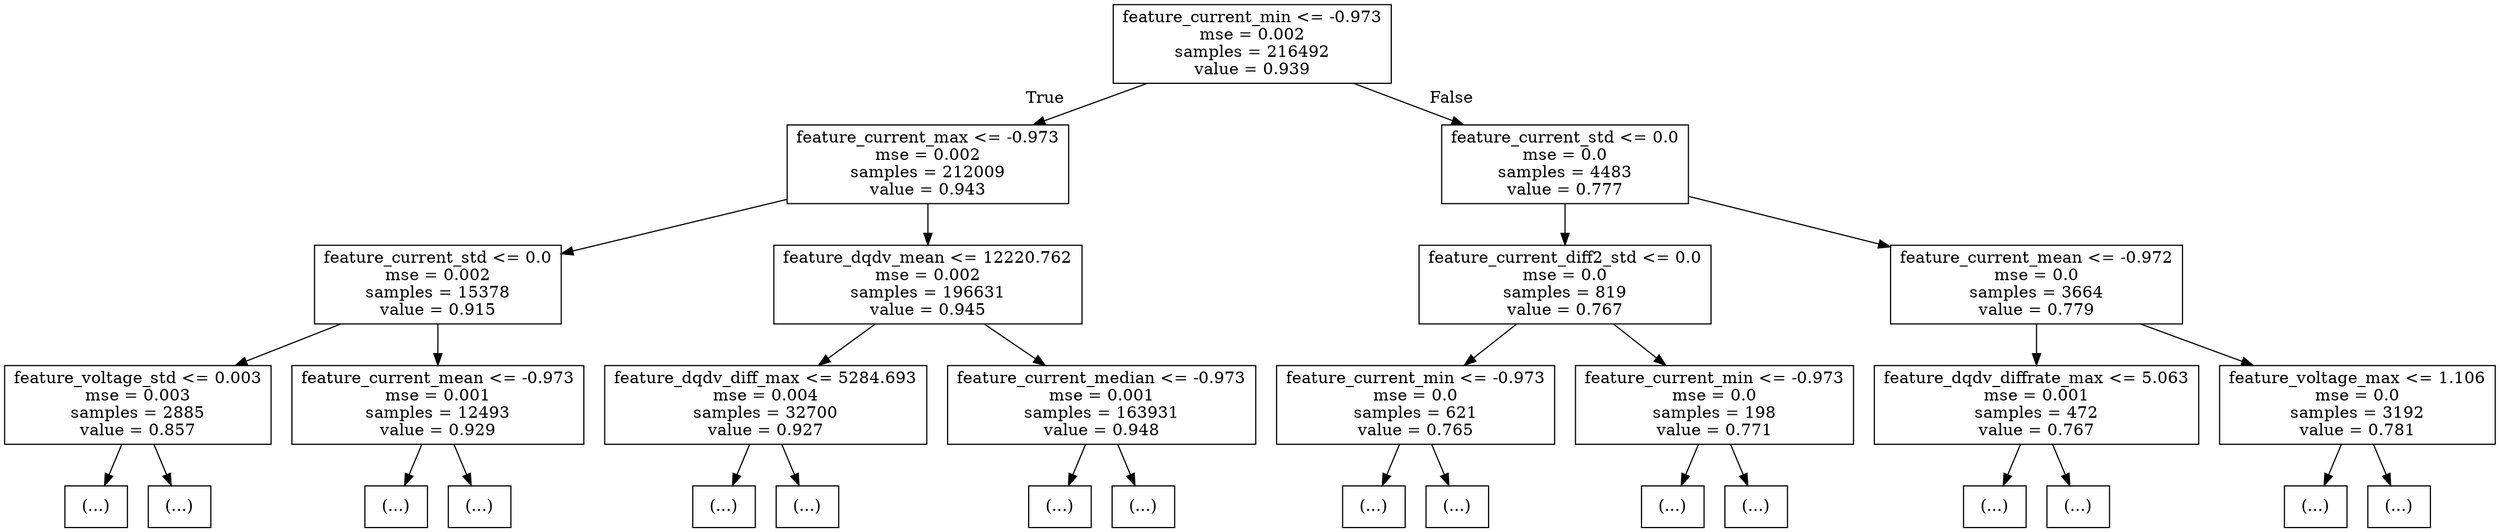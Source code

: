 digraph Tree {
node [shape=box] ;
0 [label="feature_current_min <= -0.973\nmse = 0.002\nsamples = 216492\nvalue = 0.939"] ;
1 [label="feature_current_max <= -0.973\nmse = 0.002\nsamples = 212009\nvalue = 0.943"] ;
0 -> 1 [labeldistance=2.5, labelangle=45, headlabel="True"] ;
2 [label="feature_current_std <= 0.0\nmse = 0.002\nsamples = 15378\nvalue = 0.915"] ;
1 -> 2 ;
3 [label="feature_voltage_std <= 0.003\nmse = 0.003\nsamples = 2885\nvalue = 0.857"] ;
2 -> 3 ;
4 [label="(...)"] ;
3 -> 4 ;
5 [label="(...)"] ;
3 -> 5 ;
1852 [label="feature_current_mean <= -0.973\nmse = 0.001\nsamples = 12493\nvalue = 0.929"] ;
2 -> 1852 ;
1853 [label="(...)"] ;
1852 -> 1853 ;
6630 [label="(...)"] ;
1852 -> 6630 ;
7593 [label="feature_dqdv_mean <= 12220.762\nmse = 0.002\nsamples = 196631\nvalue = 0.945"] ;
1 -> 7593 ;
7594 [label="feature_dqdv_diff_max <= 5284.693\nmse = 0.004\nsamples = 32700\nvalue = 0.927"] ;
7593 -> 7594 ;
7595 [label="(...)"] ;
7594 -> 7595 ;
7624 [label="(...)"] ;
7594 -> 7624 ;
32195 [label="feature_current_median <= -0.973\nmse = 0.001\nsamples = 163931\nvalue = 0.948"] ;
7593 -> 32195 ;
32196 [label="(...)"] ;
32195 -> 32196 ;
96689 [label="(...)"] ;
32195 -> 96689 ;
121886 [label="feature_current_std <= 0.0\nmse = 0.0\nsamples = 4483\nvalue = 0.777"] ;
0 -> 121886 [labeldistance=2.5, labelangle=-45, headlabel="False"] ;
121887 [label="feature_current_diff2_std <= 0.0\nmse = 0.0\nsamples = 819\nvalue = 0.767"] ;
121886 -> 121887 ;
121888 [label="feature_current_min <= -0.973\nmse = 0.0\nsamples = 621\nvalue = 0.765"] ;
121887 -> 121888 ;
121889 [label="(...)"] ;
121888 -> 121889 ;
121990 [label="(...)"] ;
121888 -> 121990 ;
122207 [label="feature_current_min <= -0.973\nmse = 0.0\nsamples = 198\nvalue = 0.771"] ;
121887 -> 122207 ;
122208 [label="(...)"] ;
122207 -> 122208 ;
122211 [label="(...)"] ;
122207 -> 122211 ;
122274 [label="feature_current_mean <= -0.972\nmse = 0.0\nsamples = 3664\nvalue = 0.779"] ;
121886 -> 122274 ;
122275 [label="feature_dqdv_diffrate_max <= 5.063\nmse = 0.001\nsamples = 472\nvalue = 0.767"] ;
122274 -> 122275 ;
122276 [label="(...)"] ;
122275 -> 122276 ;
122505 [label="(...)"] ;
122275 -> 122505 ;
122512 [label="feature_voltage_max <= 1.106\nmse = 0.0\nsamples = 3192\nvalue = 0.781"] ;
122274 -> 122512 ;
122513 [label="(...)"] ;
122512 -> 122513 ;
124258 [label="(...)"] ;
122512 -> 124258 ;
}